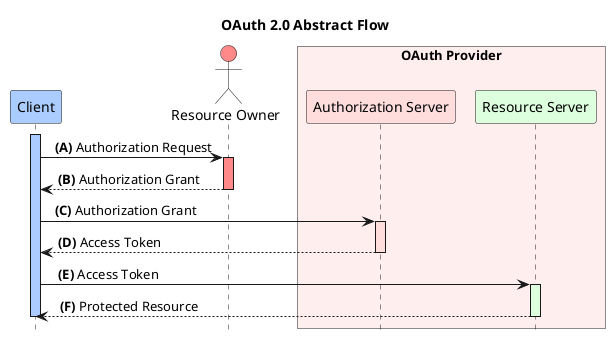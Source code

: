 @startuml

title OAuth 2.0 Abstract Flow
hide footbox
skinparam {
  ParticipantPadding 5
  BoxPadding 5
}

participant "Client"                as CL       #ACF
actor       "Resource Owner"        as RO       #F88
box "OAuth Provider" #FEE
participant "Authorization Server"  as AS       #FDD
participant "Resource Server"       as RS       #DFD
end box

activate CL #ACF
  CL->RO ++ #F88:   <b>  (A)</b> Authorization Request
  return            <b>(B)</b> Authorization Grant
  CL->AS ++ #FDD:   <b>  (C)</b> Authorization Grant
  return            <b>(D)</b> Access Token
  CL->RS ++ #DFD:   <b>   (E)</b> Access Token
  return            <b>  (F)</b> Protected Resource
deactivate CL

@enduml
